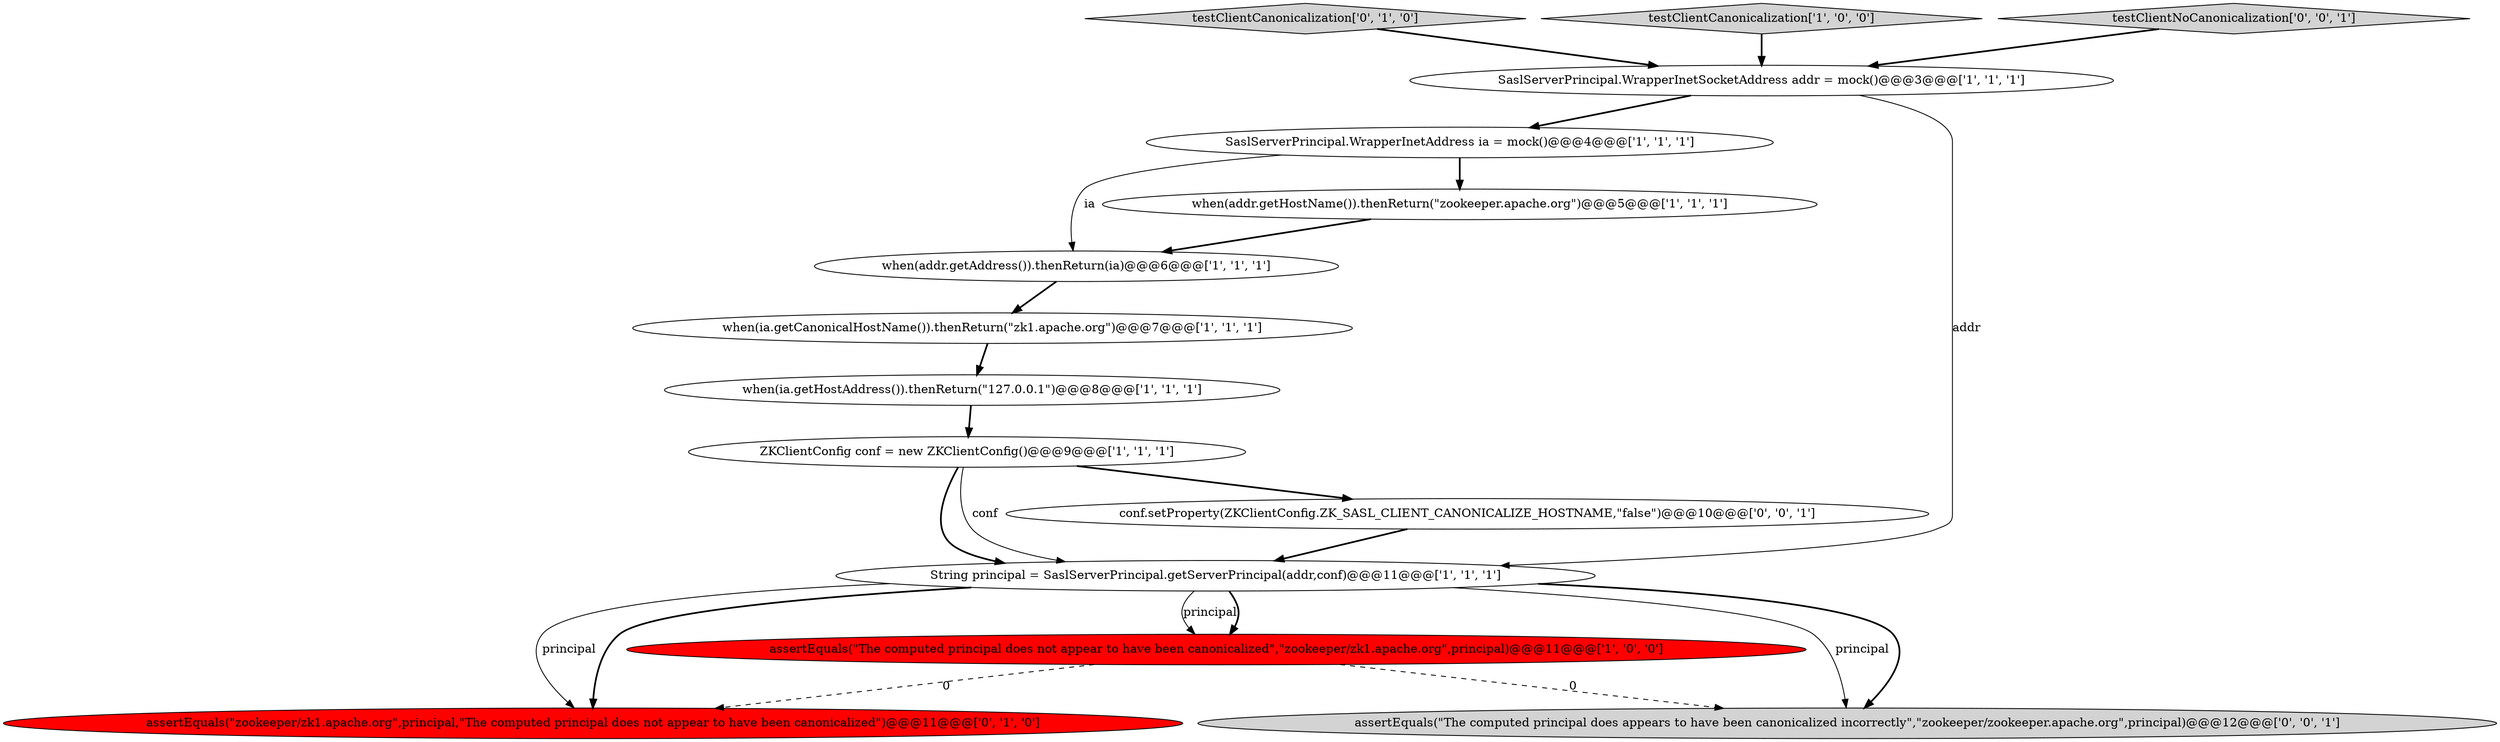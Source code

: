 digraph {
2 [style = filled, label = "SaslServerPrincipal.WrapperInetAddress ia = mock()@@@4@@@['1', '1', '1']", fillcolor = white, shape = ellipse image = "AAA0AAABBB1BBB"];
11 [style = filled, label = "testClientCanonicalization['0', '1', '0']", fillcolor = lightgray, shape = diamond image = "AAA0AAABBB2BBB"];
4 [style = filled, label = "SaslServerPrincipal.WrapperInetSocketAddress addr = mock()@@@3@@@['1', '1', '1']", fillcolor = white, shape = ellipse image = "AAA0AAABBB1BBB"];
0 [style = filled, label = "ZKClientConfig conf = new ZKClientConfig()@@@9@@@['1', '1', '1']", fillcolor = white, shape = ellipse image = "AAA0AAABBB1BBB"];
1 [style = filled, label = "assertEquals(\"The computed principal does not appear to have been canonicalized\",\"zookeeper/zk1.apache.org\",principal)@@@11@@@['1', '0', '0']", fillcolor = red, shape = ellipse image = "AAA1AAABBB1BBB"];
5 [style = filled, label = "when(addr.getAddress()).thenReturn(ia)@@@6@@@['1', '1', '1']", fillcolor = white, shape = ellipse image = "AAA0AAABBB1BBB"];
7 [style = filled, label = "testClientCanonicalization['1', '0', '0']", fillcolor = lightgray, shape = diamond image = "AAA0AAABBB1BBB"];
12 [style = filled, label = "conf.setProperty(ZKClientConfig.ZK_SASL_CLIENT_CANONICALIZE_HOSTNAME,\"false\")@@@10@@@['0', '0', '1']", fillcolor = white, shape = ellipse image = "AAA0AAABBB3BBB"];
10 [style = filled, label = "assertEquals(\"zookeeper/zk1.apache.org\",principal,\"The computed principal does not appear to have been canonicalized\")@@@11@@@['0', '1', '0']", fillcolor = red, shape = ellipse image = "AAA1AAABBB2BBB"];
14 [style = filled, label = "testClientNoCanonicalization['0', '0', '1']", fillcolor = lightgray, shape = diamond image = "AAA0AAABBB3BBB"];
9 [style = filled, label = "String principal = SaslServerPrincipal.getServerPrincipal(addr,conf)@@@11@@@['1', '1', '1']", fillcolor = white, shape = ellipse image = "AAA0AAABBB1BBB"];
8 [style = filled, label = "when(addr.getHostName()).thenReturn(\"zookeeper.apache.org\")@@@5@@@['1', '1', '1']", fillcolor = white, shape = ellipse image = "AAA0AAABBB1BBB"];
13 [style = filled, label = "assertEquals(\"The computed principal does appears to have been canonicalized incorrectly\",\"zookeeper/zookeeper.apache.org\",principal)@@@12@@@['0', '0', '1']", fillcolor = lightgray, shape = ellipse image = "AAA0AAABBB3BBB"];
3 [style = filled, label = "when(ia.getHostAddress()).thenReturn(\"127.0.0.1\")@@@8@@@['1', '1', '1']", fillcolor = white, shape = ellipse image = "AAA0AAABBB1BBB"];
6 [style = filled, label = "when(ia.getCanonicalHostName()).thenReturn(\"zk1.apache.org\")@@@7@@@['1', '1', '1']", fillcolor = white, shape = ellipse image = "AAA0AAABBB1BBB"];
6->3 [style = bold, label=""];
0->9 [style = bold, label=""];
0->9 [style = solid, label="conf"];
2->5 [style = solid, label="ia"];
0->12 [style = bold, label=""];
11->4 [style = bold, label=""];
4->2 [style = bold, label=""];
7->4 [style = bold, label=""];
9->10 [style = bold, label=""];
1->10 [style = dashed, label="0"];
12->9 [style = bold, label=""];
4->9 [style = solid, label="addr"];
9->1 [style = solid, label="principal"];
3->0 [style = bold, label=""];
1->13 [style = dashed, label="0"];
9->13 [style = solid, label="principal"];
5->6 [style = bold, label=""];
8->5 [style = bold, label=""];
9->10 [style = solid, label="principal"];
9->13 [style = bold, label=""];
9->1 [style = bold, label=""];
2->8 [style = bold, label=""];
14->4 [style = bold, label=""];
}
